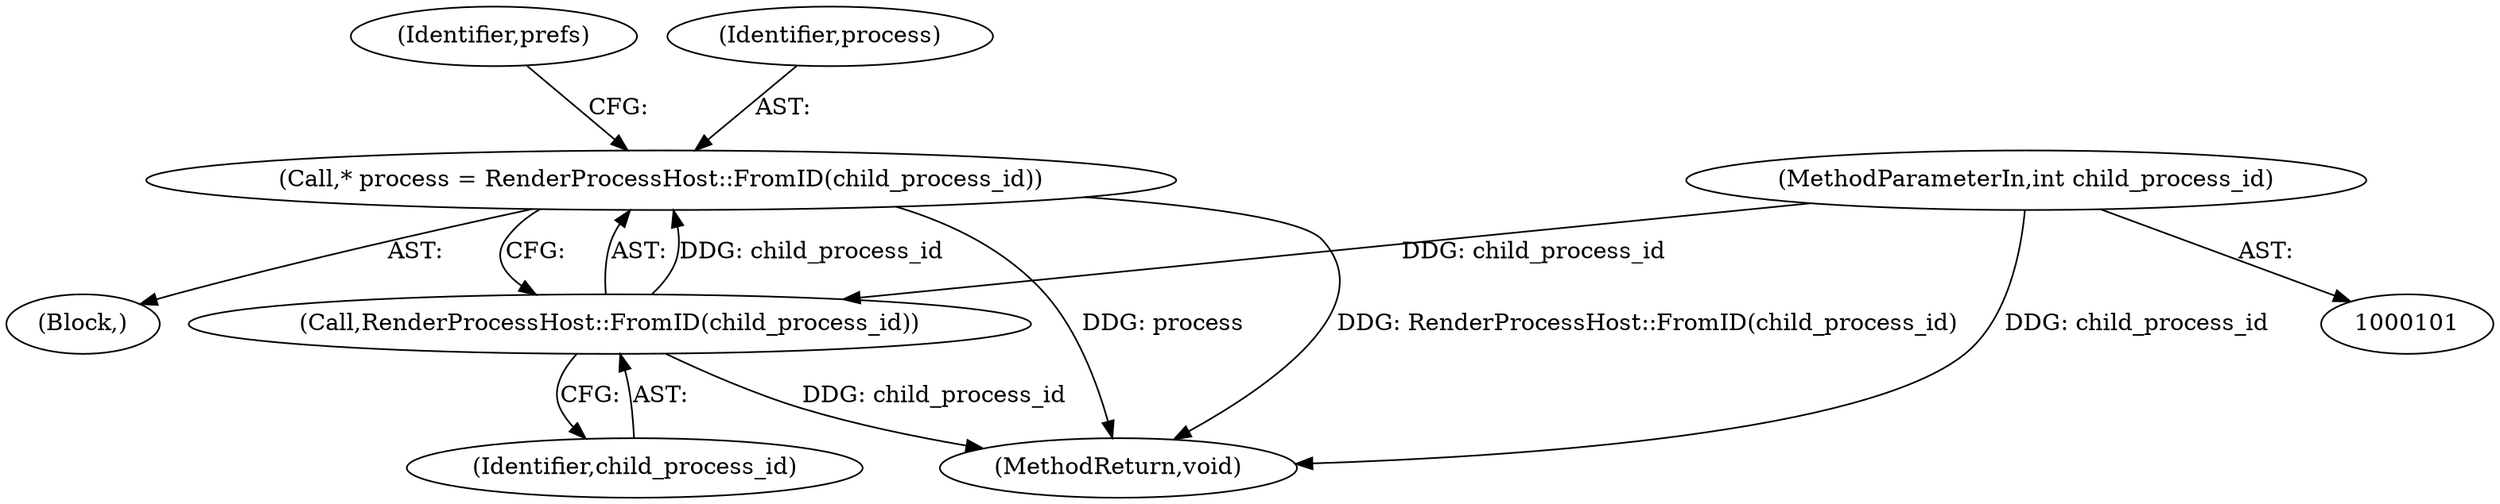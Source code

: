 digraph "0_Chrome_8262245d384be025f13e2a5b3a03b7e5c98374ce@pointer" {
"1000161" [label="(Call,* process = RenderProcessHost::FromID(child_process_id))"];
"1000163" [label="(Call,RenderProcessHost::FromID(child_process_id))"];
"1000103" [label="(MethodParameterIn,int child_process_id)"];
"1000161" [label="(Call,* process = RenderProcessHost::FromID(child_process_id))"];
"1000230" [label="(MethodReturn,void)"];
"1000103" [label="(MethodParameterIn,int child_process_id)"];
"1000167" [label="(Identifier,prefs)"];
"1000137" [label="(Block,)"];
"1000164" [label="(Identifier,child_process_id)"];
"1000163" [label="(Call,RenderProcessHost::FromID(child_process_id))"];
"1000162" [label="(Identifier,process)"];
"1000161" -> "1000137"  [label="AST: "];
"1000161" -> "1000163"  [label="CFG: "];
"1000162" -> "1000161"  [label="AST: "];
"1000163" -> "1000161"  [label="AST: "];
"1000167" -> "1000161"  [label="CFG: "];
"1000161" -> "1000230"  [label="DDG: RenderProcessHost::FromID(child_process_id)"];
"1000161" -> "1000230"  [label="DDG: process"];
"1000163" -> "1000161"  [label="DDG: child_process_id"];
"1000163" -> "1000164"  [label="CFG: "];
"1000164" -> "1000163"  [label="AST: "];
"1000163" -> "1000230"  [label="DDG: child_process_id"];
"1000103" -> "1000163"  [label="DDG: child_process_id"];
"1000103" -> "1000101"  [label="AST: "];
"1000103" -> "1000230"  [label="DDG: child_process_id"];
}
